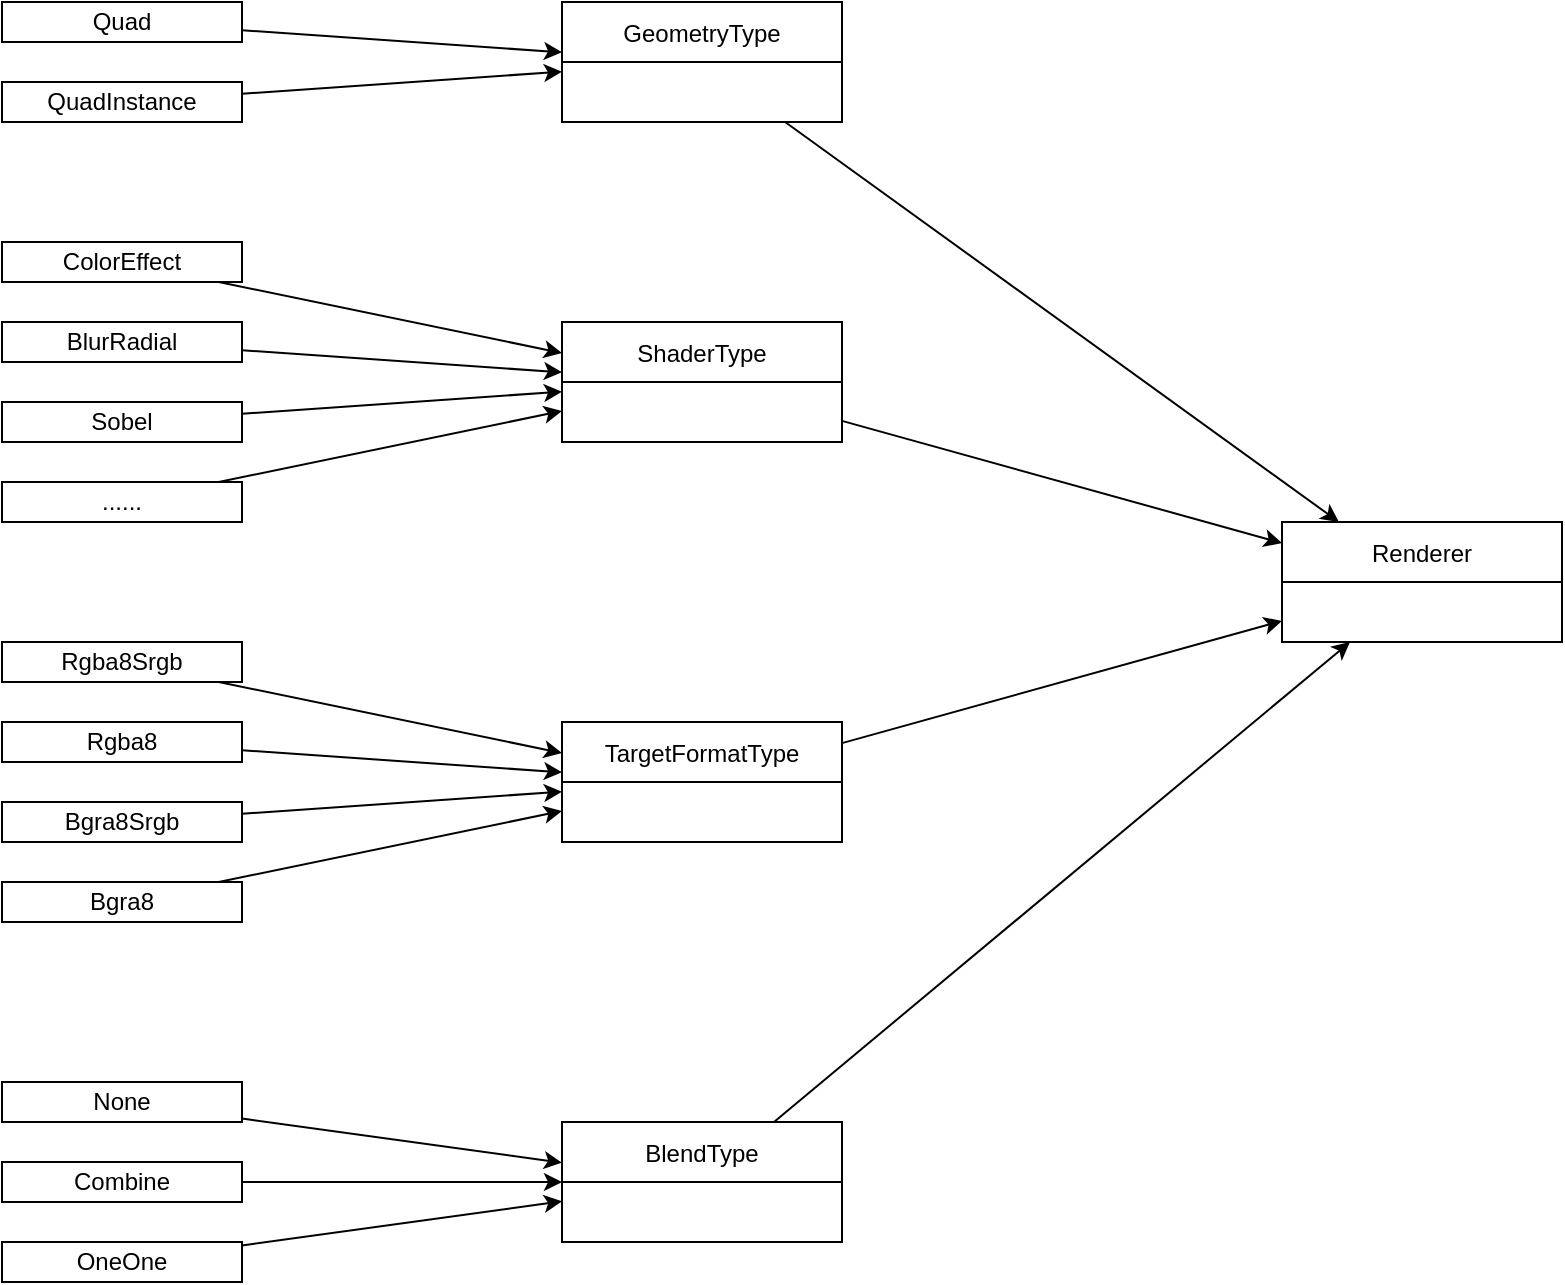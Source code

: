 <mxfile>
    <diagram id="ZE2NojnngJvVj-4xhYn8" name="Page-1">
        <mxGraphModel dx="2125" dy="692" grid="1" gridSize="10" guides="1" tooltips="1" connect="1" arrows="1" fold="1" page="1" pageScale="1" pageWidth="850" pageHeight="1100" math="0" shadow="0">
            <root>
                <mxCell id="0"/>
                <mxCell id="1" parent="0"/>
                <mxCell id="2" value="Renderer" style="swimlane;fontStyle=0;childLayout=stackLayout;horizontal=1;startSize=30;horizontalStack=0;resizeParent=1;resizeParentMax=0;resizeLast=0;collapsible=1;marginBottom=0;" vertex="1" parent="1">
                    <mxGeometry x="480" y="340" width="140" height="60" as="geometry"/>
                </mxCell>
                <mxCell id="42" style="edgeStyle=none;html=1;" edge="1" parent="1" source="6" target="2">
                    <mxGeometry relative="1" as="geometry"/>
                </mxCell>
                <mxCell id="6" value="GeometryType" style="swimlane;fontStyle=0;childLayout=stackLayout;horizontal=1;startSize=30;horizontalStack=0;resizeParent=1;resizeParentMax=0;resizeLast=0;collapsible=1;marginBottom=0;" vertex="1" parent="1">
                    <mxGeometry x="120" y="80" width="140" height="60" as="geometry"/>
                </mxCell>
                <mxCell id="41" style="edgeStyle=none;html=1;" edge="1" parent="1" source="10" target="2">
                    <mxGeometry relative="1" as="geometry"/>
                </mxCell>
                <mxCell id="10" value="ShaderType" style="swimlane;fontStyle=0;childLayout=stackLayout;horizontal=1;startSize=30;horizontalStack=0;resizeParent=1;resizeParentMax=0;resizeLast=0;collapsible=1;marginBottom=0;" vertex="1" parent="1">
                    <mxGeometry x="120" y="240" width="140" height="60" as="geometry"/>
                </mxCell>
                <mxCell id="40" style="edgeStyle=none;html=1;" edge="1" parent="1" source="11" target="2">
                    <mxGeometry relative="1" as="geometry"/>
                </mxCell>
                <mxCell id="11" value="TargetFormatType" style="swimlane;fontStyle=0;childLayout=stackLayout;horizontal=1;startSize=30;horizontalStack=0;resizeParent=1;resizeParentMax=0;resizeLast=0;collapsible=1;marginBottom=0;" vertex="1" parent="1">
                    <mxGeometry x="120" y="440" width="140" height="60" as="geometry"/>
                </mxCell>
                <mxCell id="39" style="edgeStyle=none;html=1;" edge="1" parent="1" source="12" target="2">
                    <mxGeometry relative="1" as="geometry"/>
                </mxCell>
                <mxCell id="12" value="BlendType" style="swimlane;fontStyle=0;childLayout=stackLayout;horizontal=1;startSize=30;horizontalStack=0;resizeParent=1;resizeParentMax=0;resizeLast=0;collapsible=1;marginBottom=0;" vertex="1" parent="1">
                    <mxGeometry x="120" y="640" width="140" height="60" as="geometry"/>
                </mxCell>
                <mxCell id="15" style="edgeStyle=none;html=1;" edge="1" parent="1" source="13" target="6">
                    <mxGeometry relative="1" as="geometry"/>
                </mxCell>
                <mxCell id="13" value="Quad" style="rounded=0;whiteSpace=wrap;html=1;" vertex="1" parent="1">
                    <mxGeometry x="-160" y="80" width="120" height="20" as="geometry"/>
                </mxCell>
                <mxCell id="16" style="edgeStyle=none;html=1;" edge="1" parent="1" source="14" target="6">
                    <mxGeometry relative="1" as="geometry"/>
                </mxCell>
                <mxCell id="14" value="QuadInstance" style="rounded=0;whiteSpace=wrap;html=1;" vertex="1" parent="1">
                    <mxGeometry x="-160" y="120" width="120" height="20" as="geometry"/>
                </mxCell>
                <mxCell id="21" style="edgeStyle=none;html=1;" edge="1" parent="1" source="17" target="10">
                    <mxGeometry relative="1" as="geometry"/>
                </mxCell>
                <mxCell id="17" value="ColorEffect" style="rounded=0;whiteSpace=wrap;html=1;" vertex="1" parent="1">
                    <mxGeometry x="-160" y="200" width="120" height="20" as="geometry"/>
                </mxCell>
                <mxCell id="22" style="edgeStyle=none;html=1;" edge="1" parent="1" source="18" target="10">
                    <mxGeometry relative="1" as="geometry"/>
                </mxCell>
                <mxCell id="18" value="BlurRadial" style="rounded=0;whiteSpace=wrap;html=1;" vertex="1" parent="1">
                    <mxGeometry x="-160" y="240" width="120" height="20" as="geometry"/>
                </mxCell>
                <mxCell id="23" style="edgeStyle=none;html=1;" edge="1" parent="1" source="19" target="10">
                    <mxGeometry relative="1" as="geometry"/>
                </mxCell>
                <mxCell id="19" value="Sobel" style="rounded=0;whiteSpace=wrap;html=1;" vertex="1" parent="1">
                    <mxGeometry x="-160" y="280" width="120" height="20" as="geometry"/>
                </mxCell>
                <mxCell id="24" style="edgeStyle=none;html=1;" edge="1" parent="1" source="20" target="10">
                    <mxGeometry relative="1" as="geometry"/>
                </mxCell>
                <mxCell id="20" value="......" style="rounded=0;whiteSpace=wrap;html=1;" vertex="1" parent="1">
                    <mxGeometry x="-160" y="320" width="120" height="20" as="geometry"/>
                </mxCell>
                <mxCell id="29" style="edgeStyle=none;html=1;" edge="1" parent="1" source="25" target="11">
                    <mxGeometry relative="1" as="geometry"/>
                </mxCell>
                <mxCell id="25" value="Rgba8Srgb" style="rounded=0;whiteSpace=wrap;html=1;" vertex="1" parent="1">
                    <mxGeometry x="-160" y="400" width="120" height="20" as="geometry"/>
                </mxCell>
                <mxCell id="30" style="edgeStyle=none;html=1;" edge="1" parent="1" source="26" target="11">
                    <mxGeometry relative="1" as="geometry"/>
                </mxCell>
                <mxCell id="26" value="Rgba8" style="rounded=0;whiteSpace=wrap;html=1;" vertex="1" parent="1">
                    <mxGeometry x="-160" y="440" width="120" height="20" as="geometry"/>
                </mxCell>
                <mxCell id="31" style="edgeStyle=none;html=1;" edge="1" parent="1" source="27" target="11">
                    <mxGeometry relative="1" as="geometry"/>
                </mxCell>
                <mxCell id="27" value="Bgra8Srgb" style="rounded=0;whiteSpace=wrap;html=1;" vertex="1" parent="1">
                    <mxGeometry x="-160" y="480" width="120" height="20" as="geometry"/>
                </mxCell>
                <mxCell id="32" style="edgeStyle=none;html=1;" edge="1" parent="1" source="28" target="11">
                    <mxGeometry relative="1" as="geometry"/>
                </mxCell>
                <mxCell id="28" value="Bgra8" style="rounded=0;whiteSpace=wrap;html=1;" vertex="1" parent="1">
                    <mxGeometry x="-160" y="520" width="120" height="20" as="geometry"/>
                </mxCell>
                <mxCell id="36" style="edgeStyle=none;html=1;" edge="1" parent="1" source="33" target="12">
                    <mxGeometry relative="1" as="geometry"/>
                </mxCell>
                <mxCell id="33" value="None" style="rounded=0;whiteSpace=wrap;html=1;" vertex="1" parent="1">
                    <mxGeometry x="-160" y="620" width="120" height="20" as="geometry"/>
                </mxCell>
                <mxCell id="37" style="edgeStyle=none;html=1;" edge="1" parent="1" source="34" target="12">
                    <mxGeometry relative="1" as="geometry"/>
                </mxCell>
                <mxCell id="34" value="Combine" style="rounded=0;whiteSpace=wrap;html=1;" vertex="1" parent="1">
                    <mxGeometry x="-160" y="660" width="120" height="20" as="geometry"/>
                </mxCell>
                <mxCell id="38" style="edgeStyle=none;html=1;" edge="1" parent="1" source="35" target="12">
                    <mxGeometry relative="1" as="geometry"/>
                </mxCell>
                <mxCell id="35" value="OneOne" style="rounded=0;whiteSpace=wrap;html=1;" vertex="1" parent="1">
                    <mxGeometry x="-160" y="700" width="120" height="20" as="geometry"/>
                </mxCell>
            </root>
        </mxGraphModel>
    </diagram>
</mxfile>